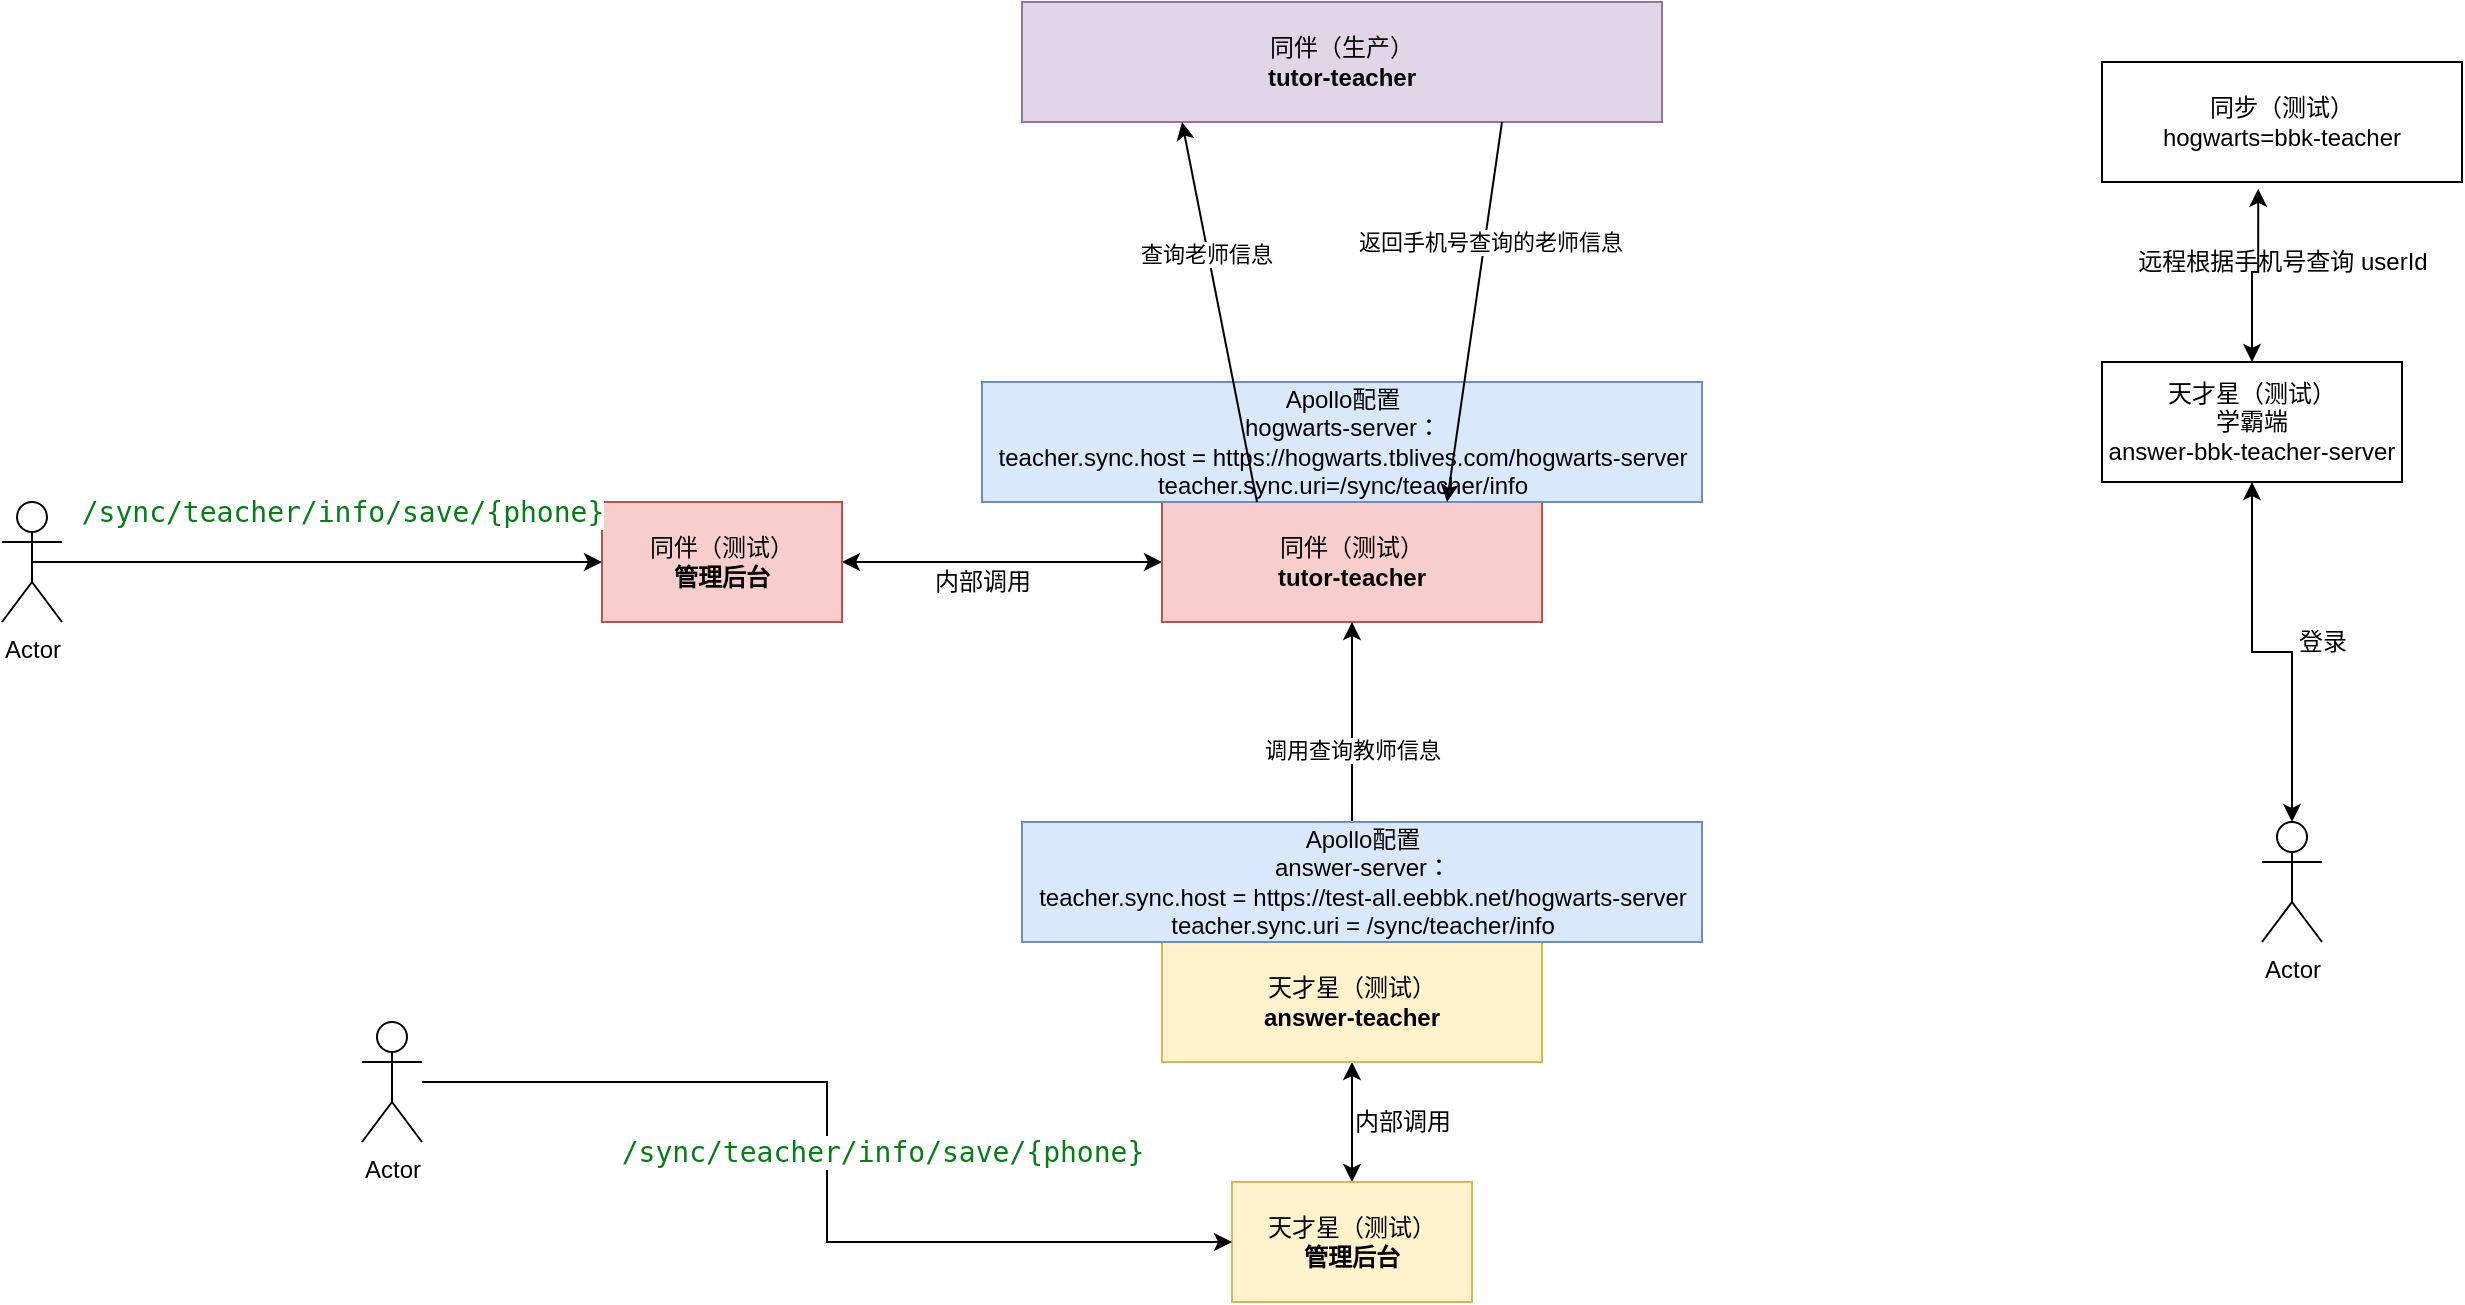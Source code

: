 <mxfile version="17.4.6" type="github">
  <diagram id="qTpja4i306EYDg-Sprqq" name="Page-1">
    <mxGraphModel dx="2901" dy="677" grid="1" gridSize="10" guides="1" tooltips="1" connect="1" arrows="1" fold="1" page="1" pageScale="1" pageWidth="827" pageHeight="1169" math="0" shadow="0">
      <root>
        <mxCell id="0" />
        <mxCell id="1" parent="0" />
        <mxCell id="hW0sUhkjOA8jocDv_5Ry-4" value="同伴（生产）&lt;br&gt;&lt;b&gt;tutor-teacher&lt;/b&gt;" style="rounded=0;whiteSpace=wrap;html=1;fillColor=#e1d5e7;strokeColor=#9673a6;" parent="1" vertex="1">
          <mxGeometry x="-910.0" y="80" width="320" height="60" as="geometry" />
        </mxCell>
        <mxCell id="hW0sUhkjOA8jocDv_5Ry-14" style="edgeStyle=orthogonalEdgeStyle;rounded=0;orthogonalLoop=1;jettySize=auto;html=1;startArrow=classic;startFill=1;" parent="1" source="hW0sUhkjOA8jocDv_5Ry-5" target="hW0sUhkjOA8jocDv_5Ry-12" edge="1">
          <mxGeometry relative="1" as="geometry" />
        </mxCell>
        <mxCell id="hW0sUhkjOA8jocDv_5Ry-5" value="同伴（测试）&lt;br&gt;&lt;b&gt;管理后台&lt;/b&gt;" style="rounded=0;whiteSpace=wrap;html=1;fillColor=#f8cecc;strokeColor=#b85450;" parent="1" vertex="1">
          <mxGeometry x="-1120" y="330" width="120" height="60" as="geometry" />
        </mxCell>
        <mxCell id="hW0sUhkjOA8jocDv_5Ry-32" style="edgeStyle=orthogonalEdgeStyle;rounded=0;orthogonalLoop=1;jettySize=auto;html=1;entryX=0.5;entryY=1;entryDx=0;entryDy=0;startArrow=classic;startFill=1;" parent="1" source="hW0sUhkjOA8jocDv_5Ry-6" target="hW0sUhkjOA8jocDv_5Ry-30" edge="1">
          <mxGeometry relative="1" as="geometry" />
        </mxCell>
        <mxCell id="hW0sUhkjOA8jocDv_5Ry-6" value="天才星（测试）&lt;br&gt;&lt;b&gt;管理后台&lt;/b&gt;" style="rounded=0;whiteSpace=wrap;html=1;fillColor=#fff2cc;strokeColor=#d6b656;" parent="1" vertex="1">
          <mxGeometry x="-805" y="670" width="120" height="60" as="geometry" />
        </mxCell>
        <mxCell id="hW0sUhkjOA8jocDv_5Ry-7" value="Actor" style="shape=umlActor;verticalLabelPosition=bottom;verticalAlign=top;html=1;outlineConnect=0;" parent="1" vertex="1">
          <mxGeometry x="-1420" y="330" width="30" height="60" as="geometry" />
        </mxCell>
        <mxCell id="hW0sUhkjOA8jocDv_5Ry-8" value="" style="endArrow=classic;html=1;rounded=0;exitX=0.5;exitY=0.5;exitDx=0;exitDy=0;exitPerimeter=0;" parent="1" source="hW0sUhkjOA8jocDv_5Ry-7" target="hW0sUhkjOA8jocDv_5Ry-5" edge="1">
          <mxGeometry width="50" height="50" relative="1" as="geometry">
            <mxPoint x="-1310" y="390" as="sourcePoint" />
            <mxPoint x="-1260" y="340" as="targetPoint" />
          </mxGeometry>
        </mxCell>
        <mxCell id="hW0sUhkjOA8jocDv_5Ry-11" value="&lt;pre style=&quot;background-color: rgb(255 , 255 , 255) ; color: rgb(8 , 8 , 8) ; font-family: &amp;#34;jetbrains mono&amp;#34; , monospace ; font-size: 10.5pt&quot;&gt;&lt;span style=&quot;color: rgb(6 , 125 , 23)&quot;&gt;/sync/teacher/info/save/{phone}&lt;/span&gt;&lt;/pre&gt;" style="text;html=1;align=center;verticalAlign=middle;resizable=0;points=[];autosize=1;strokeColor=none;fillColor=none;" parent="1" vertex="1">
          <mxGeometry x="-1370" y="310" width="240" height="50" as="geometry" />
        </mxCell>
        <mxCell id="hW0sUhkjOA8jocDv_5Ry-12" value="同伴（测试）&lt;br&gt;&lt;b&gt;tutor-teacher&lt;/b&gt;" style="rounded=0;whiteSpace=wrap;html=1;fillColor=#f8cecc;strokeColor=#b85450;" parent="1" vertex="1">
          <mxGeometry x="-840" y="330" width="190" height="60" as="geometry" />
        </mxCell>
        <mxCell id="hW0sUhkjOA8jocDv_5Ry-13" value="Apollo配置&lt;br&gt;hogwarts-server：&lt;br&gt;teacher.sync.host = https://hogwarts.tblives.com/hogwarts-server&lt;br&gt;teacher.sync.uri=/sync/teacher/info&lt;br&gt;" style="text;html=1;align=center;verticalAlign=middle;resizable=0;points=[];autosize=1;strokeColor=#6c8ebf;fillColor=#dae8fc;" parent="1" vertex="1">
          <mxGeometry x="-930" y="270" width="360" height="60" as="geometry" />
        </mxCell>
        <mxCell id="hW0sUhkjOA8jocDv_5Ry-17" value="" style="endArrow=classic;html=1;rounded=0;entryX=0.75;entryY=0;entryDx=0;entryDy=0;exitX=0.75;exitY=1;exitDx=0;exitDy=0;" parent="1" source="hW0sUhkjOA8jocDv_5Ry-4" target="hW0sUhkjOA8jocDv_5Ry-12" edge="1">
          <mxGeometry width="50" height="50" relative="1" as="geometry">
            <mxPoint x="-720" y="240" as="sourcePoint" />
            <mxPoint x="-670" y="190" as="targetPoint" />
          </mxGeometry>
        </mxCell>
        <mxCell id="hW0sUhkjOA8jocDv_5Ry-23" value="返回手机号查询的老师信息" style="edgeLabel;html=1;align=center;verticalAlign=middle;resizable=0;points=[];" parent="hW0sUhkjOA8jocDv_5Ry-17" vertex="1" connectable="0">
          <mxGeometry x="-0.457" y="1" relative="1" as="geometry">
            <mxPoint y="8" as="offset" />
          </mxGeometry>
        </mxCell>
        <mxCell id="hW0sUhkjOA8jocDv_5Ry-20" value="" style="endArrow=classic;html=1;rounded=0;entryX=0.25;entryY=1;entryDx=0;entryDy=0;exitX=0.25;exitY=0;exitDx=0;exitDy=0;" parent="1" source="hW0sUhkjOA8jocDv_5Ry-12" target="hW0sUhkjOA8jocDv_5Ry-4" edge="1">
          <mxGeometry width="50" height="50" relative="1" as="geometry">
            <mxPoint x="-750" y="210" as="sourcePoint" />
            <mxPoint x="-736.88" y="343.66" as="targetPoint" />
          </mxGeometry>
        </mxCell>
        <mxCell id="hW0sUhkjOA8jocDv_5Ry-22" value="查询老师信息" style="edgeLabel;html=1;align=center;verticalAlign=middle;resizable=0;points=[];" parent="hW0sUhkjOA8jocDv_5Ry-20" vertex="1" connectable="0">
          <mxGeometry x="0.311" y="1" relative="1" as="geometry">
            <mxPoint as="offset" />
          </mxGeometry>
        </mxCell>
        <mxCell id="hW0sUhkjOA8jocDv_5Ry-28" style="edgeStyle=orthogonalEdgeStyle;rounded=0;orthogonalLoop=1;jettySize=auto;html=1;entryX=0;entryY=0.5;entryDx=0;entryDy=0;" parent="1" source="hW0sUhkjOA8jocDv_5Ry-27" target="hW0sUhkjOA8jocDv_5Ry-6" edge="1">
          <mxGeometry relative="1" as="geometry" />
        </mxCell>
        <mxCell id="hW0sUhkjOA8jocDv_5Ry-27" value="Actor" style="shape=umlActor;verticalLabelPosition=bottom;verticalAlign=top;html=1;outlineConnect=0;strokeColor=default;" parent="1" vertex="1">
          <mxGeometry x="-1240" y="590" width="30" height="60" as="geometry" />
        </mxCell>
        <mxCell id="hW0sUhkjOA8jocDv_5Ry-29" value="&lt;pre style=&quot;background-color: rgb(255 , 255 , 255) ; color: rgb(8 , 8 , 8) ; font-family: &amp;#34;jetbrains mono&amp;#34; , monospace ; font-size: 10.5pt&quot;&gt;&lt;span style=&quot;color: rgb(6 , 125 , 23)&quot;&gt;/sync/teacher/info/save/{phone}&lt;/span&gt;&lt;/pre&gt;" style="text;html=1;align=center;verticalAlign=middle;resizable=0;points=[];autosize=1;strokeColor=none;fillColor=none;" parent="1" vertex="1">
          <mxGeometry x="-1100" y="630" width="240" height="50" as="geometry" />
        </mxCell>
        <mxCell id="hW0sUhkjOA8jocDv_5Ry-36" style="edgeStyle=orthogonalEdgeStyle;rounded=0;orthogonalLoop=1;jettySize=auto;html=1;startArrow=classic;startFill=1;" parent="1" source="hW0sUhkjOA8jocDv_5Ry-30" target="hW0sUhkjOA8jocDv_5Ry-12" edge="1">
          <mxGeometry relative="1" as="geometry" />
        </mxCell>
        <mxCell id="hW0sUhkjOA8jocDv_5Ry-37" value="调用查询教师信息" style="edgeLabel;html=1;align=center;verticalAlign=middle;resizable=0;points=[];" parent="hW0sUhkjOA8jocDv_5Ry-36" vertex="1" connectable="0">
          <mxGeometry x="0.208" relative="1" as="geometry">
            <mxPoint as="offset" />
          </mxGeometry>
        </mxCell>
        <mxCell id="hW0sUhkjOA8jocDv_5Ry-30" value="天才星（测试）&lt;br&gt;&lt;b&gt;answer-teacher&lt;/b&gt;" style="rounded=0;whiteSpace=wrap;html=1;fillColor=#fff2cc;strokeColor=#d6b656;" parent="1" vertex="1">
          <mxGeometry x="-840" y="550" width="190" height="60" as="geometry" />
        </mxCell>
        <mxCell id="hW0sUhkjOA8jocDv_5Ry-31" value="Apollo配置&lt;br&gt;answer-server：&lt;br&gt;&lt;div&gt;teacher.sync.host = https://test-all.eebbk.net/hogwarts-server&lt;/div&gt;&lt;div&gt;teacher.sync.uri = /sync/teacher/info&lt;/div&gt;" style="text;html=1;align=center;verticalAlign=middle;resizable=0;points=[];autosize=1;strokeColor=#6c8ebf;fillColor=#dae8fc;" parent="1" vertex="1">
          <mxGeometry x="-910" y="490" width="340" height="60" as="geometry" />
        </mxCell>
        <mxCell id="hW0sUhkjOA8jocDv_5Ry-33" value="内部调用" style="text;html=1;align=center;verticalAlign=middle;resizable=0;points=[];autosize=1;strokeColor=none;fillColor=none;" parent="1" vertex="1">
          <mxGeometry x="-750" y="630" width="60" height="20" as="geometry" />
        </mxCell>
        <mxCell id="hW0sUhkjOA8jocDv_5Ry-35" value="内部调用" style="text;html=1;align=center;verticalAlign=middle;resizable=0;points=[];autosize=1;strokeColor=none;fillColor=none;" parent="1" vertex="1">
          <mxGeometry x="-960" y="360" width="60" height="20" as="geometry" />
        </mxCell>
        <mxCell id="hW0sUhkjOA8jocDv_5Ry-46" style="edgeStyle=orthogonalEdgeStyle;rounded=0;orthogonalLoop=1;jettySize=auto;html=1;entryX=0.434;entryY=1.057;entryDx=0;entryDy=0;entryPerimeter=0;startArrow=classic;startFill=1;" parent="1" source="hW0sUhkjOA8jocDv_5Ry-40" target="hW0sUhkjOA8jocDv_5Ry-45" edge="1">
          <mxGeometry relative="1" as="geometry" />
        </mxCell>
        <mxCell id="hW0sUhkjOA8jocDv_5Ry-40" value="天才星（测试）&lt;br&gt;学霸端&lt;br&gt;answer-bbk-teacher-server" style="rounded=0;whiteSpace=wrap;html=1;strokeColor=default;" parent="1" vertex="1">
          <mxGeometry x="-370" y="260" width="150" height="60" as="geometry" />
        </mxCell>
        <mxCell id="hW0sUhkjOA8jocDv_5Ry-43" style="edgeStyle=orthogonalEdgeStyle;rounded=0;orthogonalLoop=1;jettySize=auto;html=1;entryX=0.5;entryY=1;entryDx=0;entryDy=0;startArrow=classic;startFill=1;" parent="1" source="hW0sUhkjOA8jocDv_5Ry-42" target="hW0sUhkjOA8jocDv_5Ry-40" edge="1">
          <mxGeometry relative="1" as="geometry" />
        </mxCell>
        <mxCell id="hW0sUhkjOA8jocDv_5Ry-42" value="Actor" style="shape=umlActor;verticalLabelPosition=bottom;verticalAlign=top;html=1;outlineConnect=0;strokeColor=default;" parent="1" vertex="1">
          <mxGeometry x="-290" y="490" width="30" height="60" as="geometry" />
        </mxCell>
        <mxCell id="hW0sUhkjOA8jocDv_5Ry-44" value="登录" style="text;html=1;align=center;verticalAlign=middle;resizable=0;points=[];autosize=1;strokeColor=none;fillColor=none;" parent="1" vertex="1">
          <mxGeometry x="-280" y="390" width="40" height="20" as="geometry" />
        </mxCell>
        <mxCell id="hW0sUhkjOA8jocDv_5Ry-45" value="同步（测试）&lt;br&gt;hogwarts=bbk-teacher" style="rounded=0;whiteSpace=wrap;html=1;strokeColor=default;" parent="1" vertex="1">
          <mxGeometry x="-370" y="110" width="180" height="60" as="geometry" />
        </mxCell>
        <mxCell id="hW0sUhkjOA8jocDv_5Ry-47" value="远程根据手机号查询 userId" style="text;html=1;align=center;verticalAlign=middle;resizable=0;points=[];autosize=1;strokeColor=none;fillColor=none;" parent="1" vertex="1">
          <mxGeometry x="-360" y="200" width="160" height="20" as="geometry" />
        </mxCell>
      </root>
    </mxGraphModel>
  </diagram>
</mxfile>
